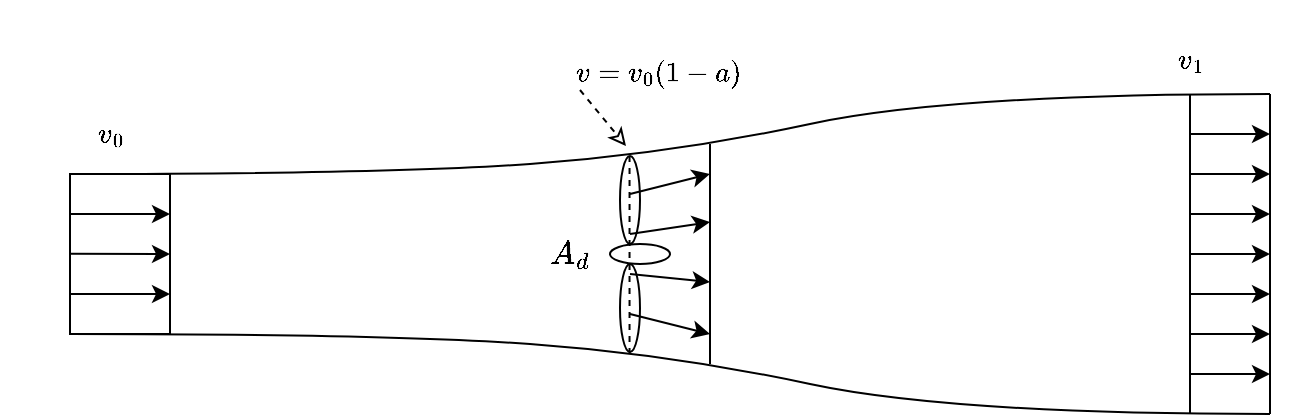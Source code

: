 <mxfile version="20.3.0" type="github">
  <diagram id="IdlpWl6zbyqnxrVqbU_i" name="Page-1">
    <mxGraphModel dx="1038" dy="547" grid="1" gridSize="10" guides="1" tooltips="1" connect="1" arrows="1" fold="1" page="1" pageScale="1" pageWidth="827" pageHeight="1169" math="1" shadow="0">
      <root>
        <mxCell id="0" />
        <mxCell id="1" parent="0" />
        <mxCell id="WMP9rHR9NZPAnHK2ZveY-2" value="" style="curved=1;endArrow=none;html=1;rounded=0;endFill=0;" parent="1" edge="1">
          <mxGeometry width="50" height="50" relative="1" as="geometry">
            <mxPoint x="120" y="160" as="sourcePoint" />
            <mxPoint x="720" y="120" as="targetPoint" />
            <Array as="points">
              <mxPoint x="280" y="160" />
              <mxPoint x="420" y="150" />
              <mxPoint x="560" y="120" />
            </Array>
          </mxGeometry>
        </mxCell>
        <mxCell id="0pmqVzATzi7T12V1UpiU-1" value="" style="curved=1;endArrow=none;html=1;rounded=0;endFill=0;" parent="1" edge="1">
          <mxGeometry width="50" height="50" relative="1" as="geometry">
            <mxPoint x="120" y="240" as="sourcePoint" />
            <mxPoint x="720" y="280" as="targetPoint" />
            <Array as="points">
              <mxPoint x="280" y="240" />
              <mxPoint x="420" y="250" />
              <mxPoint x="560" y="280" />
            </Array>
          </mxGeometry>
        </mxCell>
        <mxCell id="0pmqVzATzi7T12V1UpiU-4" value="" style="endArrow=none;html=1;rounded=0;" parent="1" edge="1">
          <mxGeometry width="50" height="50" relative="1" as="geometry">
            <mxPoint x="440" y="255" as="sourcePoint" />
            <mxPoint x="440" y="145" as="targetPoint" />
          </mxGeometry>
        </mxCell>
        <mxCell id="0pmqVzATzi7T12V1UpiU-7" value="" style="rounded=0;whiteSpace=wrap;html=1;fillColor=none;" parent="1" vertex="1">
          <mxGeometry x="120" y="160" width="50" height="80" as="geometry" />
        </mxCell>
        <mxCell id="0pmqVzATzi7T12V1UpiU-12" value="" style="endArrow=classic;html=1;rounded=0;exitX=0;exitY=0.25;exitDx=0;exitDy=0;entryX=1;entryY=0.25;entryDx=0;entryDy=0;" parent="1" source="0pmqVzATzi7T12V1UpiU-7" target="0pmqVzATzi7T12V1UpiU-7" edge="1">
          <mxGeometry width="50" height="50" relative="1" as="geometry">
            <mxPoint x="210" y="195" as="sourcePoint" />
            <mxPoint x="260" y="145" as="targetPoint" />
          </mxGeometry>
        </mxCell>
        <mxCell id="0pmqVzATzi7T12V1UpiU-13" value="" style="endArrow=classic;html=1;rounded=0;exitX=0;exitY=0.25;exitDx=0;exitDy=0;entryX=1;entryY=0.5;entryDx=0;entryDy=0;" parent="1" target="0pmqVzATzi7T12V1UpiU-7" edge="1">
          <mxGeometry width="50" height="50" relative="1" as="geometry">
            <mxPoint x="120" y="199.83" as="sourcePoint" />
            <mxPoint x="160" y="199.83" as="targetPoint" />
          </mxGeometry>
        </mxCell>
        <mxCell id="0pmqVzATzi7T12V1UpiU-14" value="" style="endArrow=classic;html=1;rounded=0;exitX=0;exitY=0.25;exitDx=0;exitDy=0;entryX=1;entryY=0.75;entryDx=0;entryDy=0;" parent="1" target="0pmqVzATzi7T12V1UpiU-7" edge="1">
          <mxGeometry width="50" height="50" relative="1" as="geometry">
            <mxPoint x="120" y="220.0" as="sourcePoint" />
            <mxPoint x="160" y="220.0" as="targetPoint" />
          </mxGeometry>
        </mxCell>
        <mxCell id="0pmqVzATzi7T12V1UpiU-15" value="" style="endArrow=classic;html=1;rounded=0;" parent="1" edge="1">
          <mxGeometry width="50" height="50" relative="1" as="geometry">
            <mxPoint x="400" y="170" as="sourcePoint" />
            <mxPoint x="440" y="160" as="targetPoint" />
          </mxGeometry>
        </mxCell>
        <mxCell id="0pmqVzATzi7T12V1UpiU-16" value="" style="endArrow=classic;html=1;rounded=0;exitX=0;exitY=0.25;exitDx=0;exitDy=0;" parent="1" edge="1">
          <mxGeometry width="50" height="50" relative="1" as="geometry">
            <mxPoint x="400" y="190.0" as="sourcePoint" />
            <mxPoint x="440" y="184" as="targetPoint" />
          </mxGeometry>
        </mxCell>
        <mxCell id="0pmqVzATzi7T12V1UpiU-17" value="" style="endArrow=classic;html=1;rounded=0;exitX=0;exitY=0.25;exitDx=0;exitDy=0;" parent="1" edge="1">
          <mxGeometry width="50" height="50" relative="1" as="geometry">
            <mxPoint x="400" y="210.0" as="sourcePoint" />
            <mxPoint x="440" y="214" as="targetPoint" />
          </mxGeometry>
        </mxCell>
        <mxCell id="0pmqVzATzi7T12V1UpiU-18" value="" style="endArrow=classic;html=1;rounded=0;" parent="1" edge="1">
          <mxGeometry width="50" height="50" relative="1" as="geometry">
            <mxPoint x="400" y="230" as="sourcePoint" />
            <mxPoint x="440" y="240" as="targetPoint" />
          </mxGeometry>
        </mxCell>
        <mxCell id="0pmqVzATzi7T12V1UpiU-19" value="" style="endArrow=none;html=1;rounded=0;" parent="1" edge="1">
          <mxGeometry width="50" height="50" relative="1" as="geometry">
            <mxPoint x="680" y="280" as="sourcePoint" />
            <mxPoint x="680" y="120" as="targetPoint" />
          </mxGeometry>
        </mxCell>
        <mxCell id="0pmqVzATzi7T12V1UpiU-21" value="" style="endArrow=none;html=1;rounded=0;" parent="1" edge="1">
          <mxGeometry width="50" height="50" relative="1" as="geometry">
            <mxPoint x="720" y="280" as="sourcePoint" />
            <mxPoint x="720" y="120" as="targetPoint" />
          </mxGeometry>
        </mxCell>
        <mxCell id="0pmqVzATzi7T12V1UpiU-22" value="" style="endArrow=classic;html=1;rounded=0;exitX=0;exitY=0.25;exitDx=0;exitDy=0;entryX=1;entryY=0.25;entryDx=0;entryDy=0;" parent="1" edge="1">
          <mxGeometry width="50" height="50" relative="1" as="geometry">
            <mxPoint x="680" y="140.0" as="sourcePoint" />
            <mxPoint x="720" y="140.0" as="targetPoint" />
          </mxGeometry>
        </mxCell>
        <mxCell id="0pmqVzATzi7T12V1UpiU-23" value="" style="endArrow=classic;html=1;rounded=0;exitX=0;exitY=0.25;exitDx=0;exitDy=0;entryX=1;entryY=0.25;entryDx=0;entryDy=0;" parent="1" edge="1">
          <mxGeometry width="50" height="50" relative="1" as="geometry">
            <mxPoint x="680" y="160.0" as="sourcePoint" />
            <mxPoint x="720" y="160.0" as="targetPoint" />
          </mxGeometry>
        </mxCell>
        <mxCell id="0pmqVzATzi7T12V1UpiU-24" value="" style="endArrow=classic;html=1;rounded=0;exitX=0;exitY=0.25;exitDx=0;exitDy=0;entryX=1;entryY=0.25;entryDx=0;entryDy=0;" parent="1" edge="1">
          <mxGeometry width="50" height="50" relative="1" as="geometry">
            <mxPoint x="680" y="180.0" as="sourcePoint" />
            <mxPoint x="720" y="180.0" as="targetPoint" />
          </mxGeometry>
        </mxCell>
        <mxCell id="0pmqVzATzi7T12V1UpiU-25" value="" style="endArrow=classic;html=1;rounded=0;exitX=0;exitY=0.25;exitDx=0;exitDy=0;entryX=1;entryY=0.25;entryDx=0;entryDy=0;" parent="1" edge="1">
          <mxGeometry width="50" height="50" relative="1" as="geometry">
            <mxPoint x="680" y="200.0" as="sourcePoint" />
            <mxPoint x="720" y="200.0" as="targetPoint" />
          </mxGeometry>
        </mxCell>
        <mxCell id="0pmqVzATzi7T12V1UpiU-26" value="" style="endArrow=classic;html=1;rounded=0;exitX=0;exitY=0.25;exitDx=0;exitDy=0;entryX=1;entryY=0.25;entryDx=0;entryDy=0;" parent="1" edge="1">
          <mxGeometry width="50" height="50" relative="1" as="geometry">
            <mxPoint x="680" y="220.0" as="sourcePoint" />
            <mxPoint x="720" y="220.0" as="targetPoint" />
          </mxGeometry>
        </mxCell>
        <mxCell id="0pmqVzATzi7T12V1UpiU-27" value="" style="endArrow=classic;html=1;rounded=0;exitX=0;exitY=0.25;exitDx=0;exitDy=0;entryX=1;entryY=0.25;entryDx=0;entryDy=0;" parent="1" edge="1">
          <mxGeometry width="50" height="50" relative="1" as="geometry">
            <mxPoint x="680" y="240.0" as="sourcePoint" />
            <mxPoint x="720" y="240.0" as="targetPoint" />
          </mxGeometry>
        </mxCell>
        <mxCell id="0pmqVzATzi7T12V1UpiU-28" value="" style="endArrow=classic;html=1;rounded=0;exitX=0;exitY=0.25;exitDx=0;exitDy=0;entryX=1;entryY=0.25;entryDx=0;entryDy=0;" parent="1" edge="1">
          <mxGeometry width="50" height="50" relative="1" as="geometry">
            <mxPoint x="680" y="260.0" as="sourcePoint" />
            <mxPoint x="720" y="260.0" as="targetPoint" />
          </mxGeometry>
        </mxCell>
        <mxCell id="0pmqVzATzi7T12V1UpiU-31" value="&lt;font style=&quot;font-size: 12px;&quot;&gt;\begin{equation}&lt;br style=&quot;&quot;&gt;v_0&lt;br style=&quot;&quot;&gt;\end{equation}&lt;/font&gt;" style="text;html=1;align=center;verticalAlign=middle;resizable=0;points=[];autosize=1;strokeColor=none;fillColor=none;" parent="1" vertex="1">
          <mxGeometry x="85" y="110" width="110" height="60" as="geometry" />
        </mxCell>
        <mxCell id="0pmqVzATzi7T12V1UpiU-35" value="&lt;font style=&quot;font-size: 12px;&quot;&gt;\begin{equation}&lt;br style=&quot;&quot;&gt;v = v_0(1-a)&lt;br style=&quot;&quot;&gt;\end{equation}&lt;/font&gt;" style="text;html=1;align=center;verticalAlign=middle;resizable=0;points=[];autosize=1;strokeColor=none;fillColor=none;" parent="1" vertex="1">
          <mxGeometry x="359" y="80" width="110" height="60" as="geometry" />
        </mxCell>
        <mxCell id="0pmqVzATzi7T12V1UpiU-36" value="&lt;font style=&quot;font-size: 12px;&quot;&gt;\begin{equation}&lt;br style=&quot;&quot;&gt;v_1&lt;br style=&quot;&quot;&gt;\end{equation}&lt;/font&gt;" style="text;html=1;align=center;verticalAlign=middle;resizable=0;points=[];autosize=1;strokeColor=none;fillColor=none;" parent="1" vertex="1">
          <mxGeometry x="625" y="73" width="110" height="60" as="geometry" />
        </mxCell>
        <mxCell id="0pmqVzATzi7T12V1UpiU-37" value="" style="endArrow=none;html=1;rounded=0;dashed=1;" parent="1" edge="1">
          <mxGeometry width="50" height="50" relative="1" as="geometry">
            <mxPoint x="399.77" y="250" as="sourcePoint" />
            <mxPoint x="399.77" y="150" as="targetPoint" />
          </mxGeometry>
        </mxCell>
        <mxCell id="0pmqVzATzi7T12V1UpiU-38" value="" style="group" parent="1" vertex="1" connectable="0">
          <mxGeometry x="390" y="151" width="30" height="98" as="geometry" />
        </mxCell>
        <mxCell id="0pmqVzATzi7T12V1UpiU-8" value="" style="ellipse;whiteSpace=wrap;html=1;fillColor=none;" parent="0pmqVzATzi7T12V1UpiU-38" vertex="1">
          <mxGeometry y="44" width="30" height="10" as="geometry" />
        </mxCell>
        <mxCell id="0pmqVzATzi7T12V1UpiU-9" value="" style="ellipse;whiteSpace=wrap;html=1;fillColor=none;" parent="0pmqVzATzi7T12V1UpiU-38" vertex="1">
          <mxGeometry x="5" width="10" height="44" as="geometry" />
        </mxCell>
        <mxCell id="0pmqVzATzi7T12V1UpiU-10" value="" style="ellipse;whiteSpace=wrap;html=1;fillColor=none;" parent="0pmqVzATzi7T12V1UpiU-38" vertex="1">
          <mxGeometry x="5" y="54" width="10" height="44" as="geometry" />
        </mxCell>
        <mxCell id="oMTtjoeB6iYcXTJv7xQv-2" value="&lt;font style=&quot;font-size: 14px;&quot;&gt;\begin{equation}&lt;br style=&quot;font-size: 14px;&quot;&gt;A_d&lt;br style=&quot;font-size: 14px;&quot;&gt;\end{equation}&lt;/font&gt;" style="text;html=1;align=center;verticalAlign=middle;resizable=0;points=[];autosize=1;strokeColor=none;fillColor=none;" parent="1" vertex="1">
          <mxGeometry x="310" y="170" width="120" height="60" as="geometry" />
        </mxCell>
        <mxCell id="LnIJT4SmVhEvcmSSNyYn-1" value="" style="endArrow=classic;html=1;rounded=0;dashed=1;endFill=0;" parent="1" edge="1">
          <mxGeometry width="50" height="50" relative="1" as="geometry">
            <mxPoint x="375" y="118" as="sourcePoint" />
            <mxPoint x="398" y="146" as="targetPoint" />
          </mxGeometry>
        </mxCell>
      </root>
    </mxGraphModel>
  </diagram>
</mxfile>
